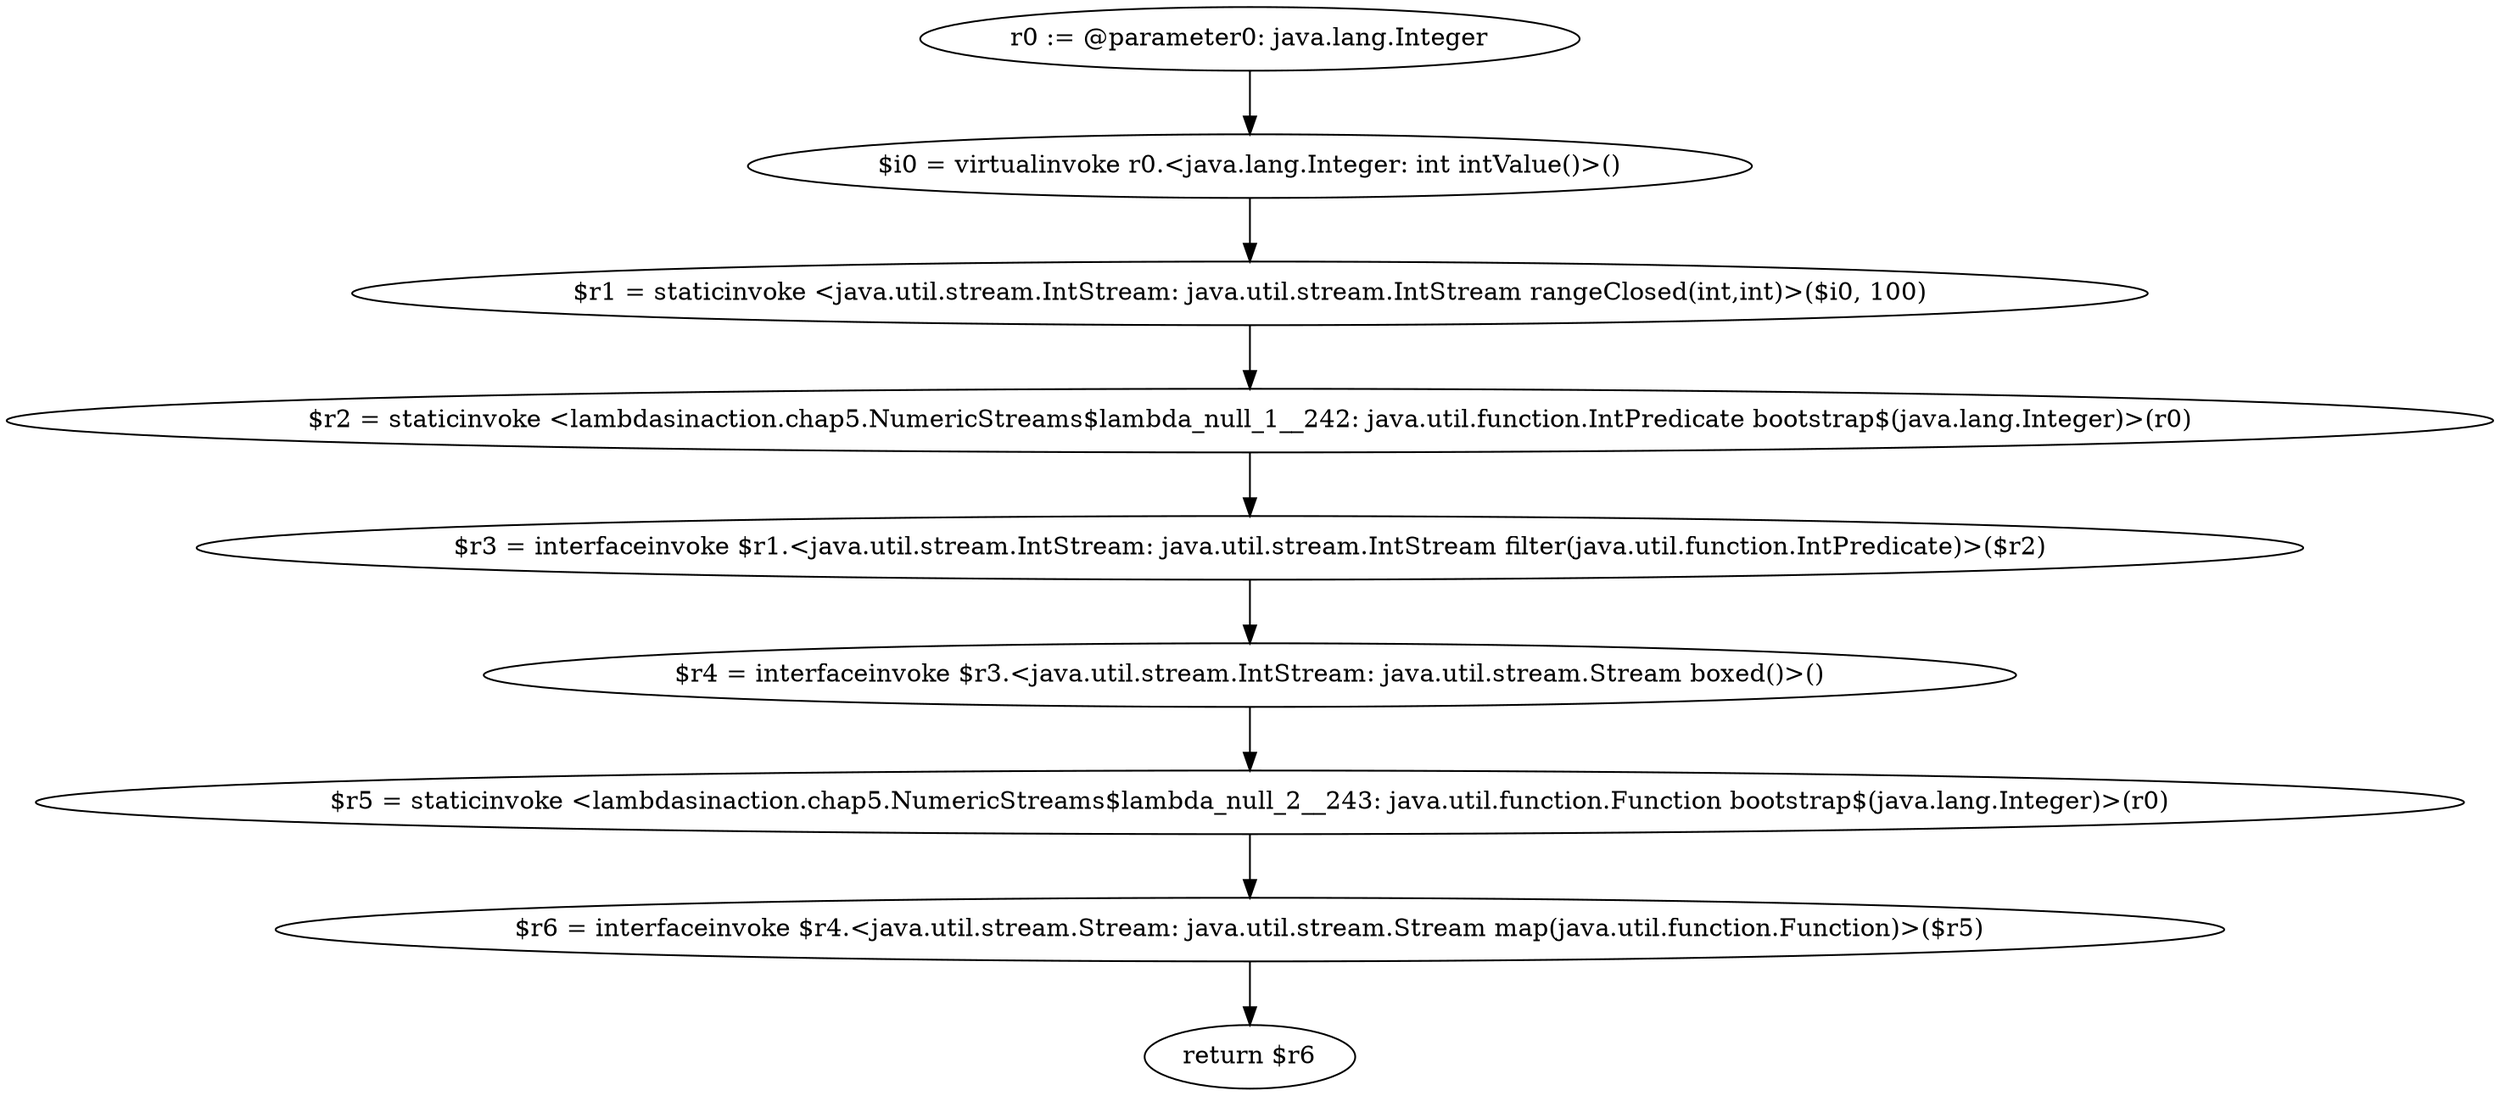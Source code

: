 digraph "unitGraph" {
    "r0 := @parameter0: java.lang.Integer"
    "$i0 = virtualinvoke r0.<java.lang.Integer: int intValue()>()"
    "$r1 = staticinvoke <java.util.stream.IntStream: java.util.stream.IntStream rangeClosed(int,int)>($i0, 100)"
    "$r2 = staticinvoke <lambdasinaction.chap5.NumericStreams$lambda_null_1__242: java.util.function.IntPredicate bootstrap$(java.lang.Integer)>(r0)"
    "$r3 = interfaceinvoke $r1.<java.util.stream.IntStream: java.util.stream.IntStream filter(java.util.function.IntPredicate)>($r2)"
    "$r4 = interfaceinvoke $r3.<java.util.stream.IntStream: java.util.stream.Stream boxed()>()"
    "$r5 = staticinvoke <lambdasinaction.chap5.NumericStreams$lambda_null_2__243: java.util.function.Function bootstrap$(java.lang.Integer)>(r0)"
    "$r6 = interfaceinvoke $r4.<java.util.stream.Stream: java.util.stream.Stream map(java.util.function.Function)>($r5)"
    "return $r6"
    "r0 := @parameter0: java.lang.Integer"->"$i0 = virtualinvoke r0.<java.lang.Integer: int intValue()>()";
    "$i0 = virtualinvoke r0.<java.lang.Integer: int intValue()>()"->"$r1 = staticinvoke <java.util.stream.IntStream: java.util.stream.IntStream rangeClosed(int,int)>($i0, 100)";
    "$r1 = staticinvoke <java.util.stream.IntStream: java.util.stream.IntStream rangeClosed(int,int)>($i0, 100)"->"$r2 = staticinvoke <lambdasinaction.chap5.NumericStreams$lambda_null_1__242: java.util.function.IntPredicate bootstrap$(java.lang.Integer)>(r0)";
    "$r2 = staticinvoke <lambdasinaction.chap5.NumericStreams$lambda_null_1__242: java.util.function.IntPredicate bootstrap$(java.lang.Integer)>(r0)"->"$r3 = interfaceinvoke $r1.<java.util.stream.IntStream: java.util.stream.IntStream filter(java.util.function.IntPredicate)>($r2)";
    "$r3 = interfaceinvoke $r1.<java.util.stream.IntStream: java.util.stream.IntStream filter(java.util.function.IntPredicate)>($r2)"->"$r4 = interfaceinvoke $r3.<java.util.stream.IntStream: java.util.stream.Stream boxed()>()";
    "$r4 = interfaceinvoke $r3.<java.util.stream.IntStream: java.util.stream.Stream boxed()>()"->"$r5 = staticinvoke <lambdasinaction.chap5.NumericStreams$lambda_null_2__243: java.util.function.Function bootstrap$(java.lang.Integer)>(r0)";
    "$r5 = staticinvoke <lambdasinaction.chap5.NumericStreams$lambda_null_2__243: java.util.function.Function bootstrap$(java.lang.Integer)>(r0)"->"$r6 = interfaceinvoke $r4.<java.util.stream.Stream: java.util.stream.Stream map(java.util.function.Function)>($r5)";
    "$r6 = interfaceinvoke $r4.<java.util.stream.Stream: java.util.stream.Stream map(java.util.function.Function)>($r5)"->"return $r6";
}
